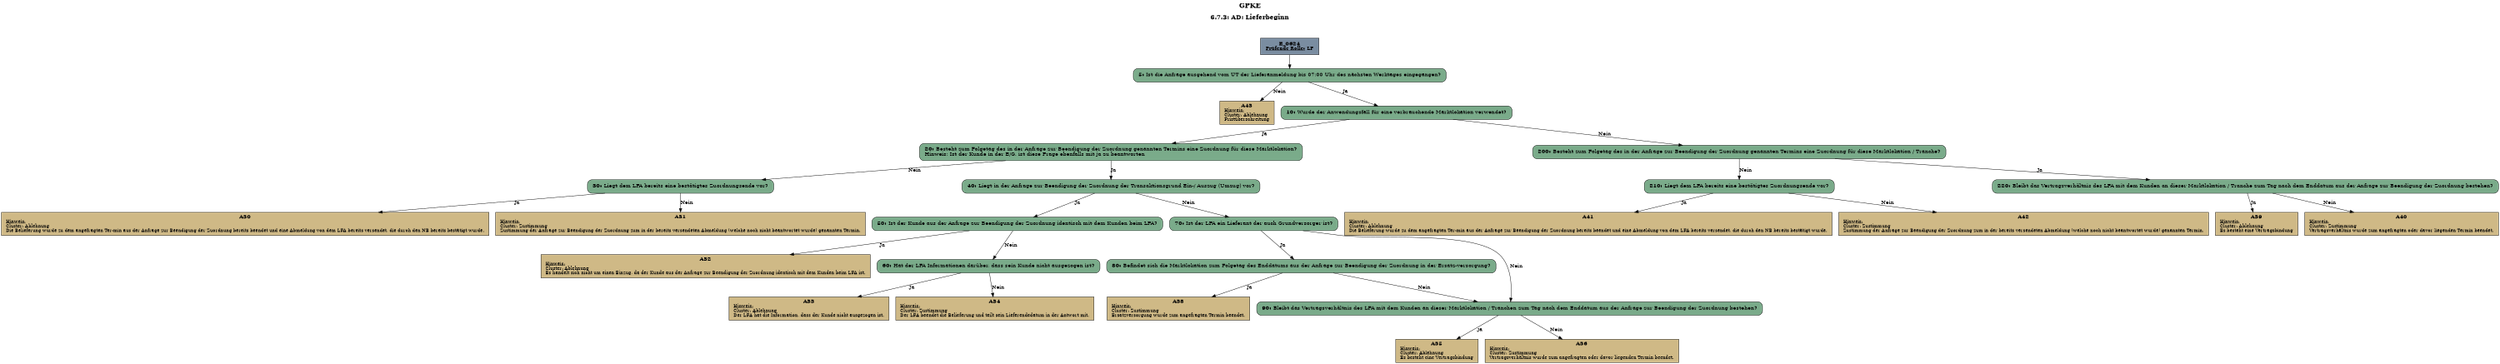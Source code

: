 digraph D {
    labelloc="t";
    label=<<B><FONT POINT-SIZE="18">GPKE</FONT></B><BR/><BR/><B><FONT POINT-SIZE="16">6.7.3: AD: Lieferbeginn</FONT></B><BR/><BR/><BR/><BR/>>;
    ratio="compress";
    concentrate=true;
    pack=true;
    rankdir=TB;
    packmode="array";
    size="20,20";
    "Start" [margin="0.2,0.12", shape=box, style=filled, fillcolor="#7a8da1", label=<<B>E_0624</B><BR align="center"/><FONT point-size="12"><B><U>Prüfende Rolle:</U> LF</B></FONT><BR align="center"/>>];
    "5" [margin="0.2,0.12", shape=box, style="filled,rounded", fillcolor="#7aab8a", label=<<B>5: </B>Ist die Anfrage ausgehend vom ÜT der Lieferanmeldung bis 07:00 Uhr des nächsten Werktages eingegangen?<BR align="left"/>>];
    "A43" [margin="0.17,0.08", shape=box, style=filled, fillcolor="#cfb986", label=<<B>A43</B><BR align="center"/><FONT point-size="12"><U>Hinweis:</U><BR align="left"/>Cluster: Ablehnung<BR align="left"/>Fristüberschreitung<BR align="left"/></FONT>>];
    "10" [margin="0.2,0.12", shape=box, style="filled,rounded", fillcolor="#7aab8a", label=<<B>10: </B>Wurde der Anwendungsfall für eine verbrauchende Marktlokation verwendet?<BR align="left"/>>];
    "20" [margin="0.2,0.12", shape=box, style="filled,rounded", fillcolor="#7aab8a", label=<<B>20: </B>Besteht zum Folgetag des in der Anfrage zur Beendigung der Zuordnung genannten Termins eine Zuordnung für diese Marktlokation?<BR align="left"/>Hinweis: Ist der Kunde in der E/G, ist diese Frage ebenfalls mit ja zu beantworten<BR align="left"/>>];
    "30" [margin="0.2,0.12", shape=box, style="filled,rounded", fillcolor="#7aab8a", label=<<B>30: </B>Liegt dem LFA bereits eine bestätigtes Zuordnungsende vor?<BR align="left"/>>];
    "A30" [margin="0.17,0.08", shape=box, style=filled, fillcolor="#cfb986", label=<<B>A30</B><BR align="center"/><FONT point-size="12"><U>Hinweis:</U><BR align="left"/>Cluster: Ablehnung<BR align="left"/>Die Belieferung wurde zu dem angefragten Ter-min aus der Anfrage zur Beendigung der Zuordnung bereits beendet und eine Abmeldung von dem LFA bereits versendet, die durch den NB bereits bestätigt wurde.<BR align="left"/></FONT>>];
    "A31" [margin="0.17,0.08", shape=box, style=filled, fillcolor="#cfb986", label=<<B>A31</B><BR align="center"/><FONT point-size="12"><U>Hinweis:</U><BR align="left"/>Cluster: Zustimmung<BR align="left"/>Zustimmung der Anfrage zur Beendigung der Zuordnung zum in der bereits versendeten Abmeldung (welche noch nicht beantwortet wurde) genannten Termin.<BR align="left"/></FONT>>];
    "40" [margin="0.2,0.12", shape=box, style="filled,rounded", fillcolor="#7aab8a", label=<<B>40: </B>Liegt in der Anfrage zur Beendigung der Zuordnung der Transaktionsgrund Ein-/ Auszug (Umzug) vor?<BR align="left"/>>];
    "50" [margin="0.2,0.12", shape=box, style="filled,rounded", fillcolor="#7aab8a", label=<<B>50: </B>Ist der Kunde aus der Anfrage zur Beendigung der Zuordnung identisch mit dem Kunden beim LFA?<BR align="left"/>>];
    "A32" [margin="0.17,0.08", shape=box, style=filled, fillcolor="#cfb986", label=<<B>A32</B><BR align="center"/><FONT point-size="12"><U>Hinweis:</U><BR align="left"/>Cluster: Ablehnung<BR align="left"/>Es handelt sich nicht um einen Einzug, da der Kunde aus der Anfrage zur Beendigung der Zuordnung identisch mit dem Kunden beim LFA ist.<BR align="left"/></FONT>>];
    "60" [margin="0.2,0.12", shape=box, style="filled,rounded", fillcolor="#7aab8a", label=<<B>60: </B>Hat der LFA Informationen darüber, dass sein Kunde nicht ausgezogen ist?<BR align="left"/>>];
    "A33" [margin="0.17,0.08", shape=box, style=filled, fillcolor="#cfb986", label=<<B>A33</B><BR align="center"/><FONT point-size="12"><U>Hinweis:</U><BR align="left"/>Cluster: Ablehnung<BR align="left"/>Der LFA hat die Information, dass der Kunde nicht ausgezogen ist.<BR align="left"/></FONT>>];
    "A34" [margin="0.17,0.08", shape=box, style=filled, fillcolor="#cfb986", label=<<B>A34</B><BR align="center"/><FONT point-size="12"><U>Hinweis:</U><BR align="left"/>Cluster: Zustimmung <BR align="left"/>Der LFA beendet die Belieferung und teilt sein Lieferendedatum in der Antwort mit.<BR align="left"/></FONT>>];
    "70" [margin="0.2,0.12", shape=box, style="filled,rounded", fillcolor="#7aab8a", label=<<B>70: </B>Ist der LFA ein Lieferant der auch Grundversorger ist?<BR align="left"/>>];
    "80" [margin="0.2,0.12", shape=box, style="filled,rounded", fillcolor="#7aab8a", label=<<B>80: </B>Befindet sich die Marktlokation zum Folgetag des Enddatums aus der Anfrage zur Beendigung der Zuordnung in der Ersatz-versorgung?<BR align="left"/>>];
    "A38" [margin="0.17,0.08", shape=box, style=filled, fillcolor="#cfb986", label=<<B>A38</B><BR align="center"/><FONT point-size="12"><U>Hinweis:</U><BR align="left"/>Cluster: Zustimmung<BR align="left"/>Ersatzversorgung wurde zum angefragten Termin beendet.<BR align="left"/></FONT>>];
    "90" [margin="0.2,0.12", shape=box, style="filled,rounded", fillcolor="#7aab8a", label=<<B>90: </B>Bleibt das Vertragsverhältnis des LFA mit dem Kunden an dieser Marktlokation / Tranchen zum Tag nach dem Enddatum aus der Anfrage zur Beendigung der Zuordnung bestehen?<BR align="left"/>>];
    "A35" [margin="0.17,0.08", shape=box, style=filled, fillcolor="#cfb986", label=<<B>A35</B><BR align="center"/><FONT point-size="12"><U>Hinweis:</U><BR align="left"/>Cluster: Ablehnung<BR align="left"/>Es besteht eine Vertragsbindung<BR align="left"/></FONT>>];
    "A36" [margin="0.17,0.08", shape=box, style=filled, fillcolor="#cfb986", label=<<B>A36</B><BR align="center"/><FONT point-size="12"><U>Hinweis:</U><BR align="left"/>Cluster: Zustimmung<BR align="left"/>Vertragsverhältnis wurde zum angefragten oder davor liegenden Termin beendet.<BR align="left"/></FONT>>];
    "200" [margin="0.2,0.12", shape=box, style="filled,rounded", fillcolor="#7aab8a", label=<<B>200: </B>Besteht zum Folgetag des in der Anfrage zur Beendigung der Zuordnung genannten Termins eine Zuordnung für diese Marktlokation / Tranche?<BR align="left"/>>];
    "210" [margin="0.2,0.12", shape=box, style="filled,rounded", fillcolor="#7aab8a", label=<<B>210: </B>Liegt dem LFA bereits eine bestätigtes Zuordnungsende vor?<BR align="left"/>>];
    "A41" [margin="0.17,0.08", shape=box, style=filled, fillcolor="#cfb986", label=<<B>A41</B><BR align="center"/><FONT point-size="12"><U>Hinweis:</U><BR align="left"/>Cluster: Ablehnung<BR align="left"/>Die Belieferung wurde zu dem angefragten Ter-min aus der Anfrage zur Beendigung der Zuordnung bereits beendet und eine Abmeldung von dem LFA bereits versendet, die durch den NB bereits bestätigt wurde.<BR align="left"/></FONT>>];
    "A42" [margin="0.17,0.08", shape=box, style=filled, fillcolor="#cfb986", label=<<B>A42</B><BR align="center"/><FONT point-size="12"><U>Hinweis:</U><BR align="left"/>Cluster: Zustimmung<BR align="left"/>Zustimmung der Anfrage zur Beendigung der Zuordnung zum in der bereits versendeten Abmeldung (welche noch nicht beantwortet wurde) genannten Termin.<BR align="left"/></FONT>>];
    "220" [margin="0.2,0.12", shape=box, style="filled,rounded", fillcolor="#7aab8a", label=<<B>220: </B>Bleibt das Vertragsverhältnis des LFA mit dem Kunden an dieser Marktlokation / Tranche zum Tag nach dem Enddatum aus der Anfrage zur Beendigung der Zuordnung bestehen?<BR align="left"/>>];
    "A39" [margin="0.17,0.08", shape=box, style=filled, fillcolor="#cfb986", label=<<B>A39</B><BR align="center"/><FONT point-size="12"><U>Hinweis:</U><BR align="left"/>Cluster: Ablehnung<BR align="left"/>Es besteht eine Vertragsbindung<BR align="left"/></FONT>>];
    "A40" [margin="0.17,0.08", shape=box, style=filled, fillcolor="#cfb986", label=<<B>A40</B><BR align="center"/><FONT point-size="12"><U>Hinweis:</U><BR align="left"/>Cluster: Zustimmung<BR align="left"/>Vertragsverhältnis wurde zum angefragten oder davor liegenden Termin beendet.<BR align="left"/></FONT>>];

    "Start" -> "5";
    "5" -> "A43" [label="Nein"];
    "5" -> "10" [label="Ja"];
    "10" -> "200" [label="Nein"];
    "10" -> "20" [label="Ja"];
    "20" -> "40" [label="Ja"];
    "20" -> "30" [label="Nein"];
    "30" -> "A30" [label="Ja"];
    "30" -> "A31" [label="Nein"];
    "40" -> "70" [label="Nein"];
    "40" -> "50" [label="Ja"];
    "50" -> "A32" [label="Ja"];
    "50" -> "60" [label="Nein"];
    "60" -> "A33" [label="Ja"];
    "60" -> "A34" [label="Nein"];
    "70" -> "90" [label="Nein"];
    "70" -> "80" [label="Ja"];
    "80" -> "90" [label="Nein"];
    "80" -> "A38" [label="Ja"];
    "90" -> "A35" [label="Ja"];
    "90" -> "A36" [label="Nein"];
    "200" -> "220" [label="Ja"];
    "200" -> "210" [label="Nein"];
    "210" -> "A41" [label="Ja"];
    "210" -> "A42" [label="Nein"];
    "220" -> "A39" [label="Ja"];
    "220" -> "A40" [label="Nein"];

    bgcolor="transparent";
}